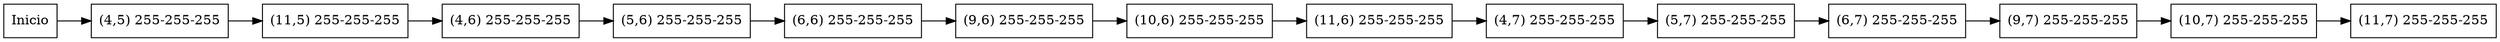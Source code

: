 digraph firsGraph{
node [shape=record];
rankdir=LR;
node0 [label=" Inicio "];
node1[label="(4,5) 255-255-255"];
node0-> node1;
node2[label="(11,5) 255-255-255"];
node1-> node2;
node3[label="(4,6) 255-255-255"];
node2-> node3;
node4[label="(5,6) 255-255-255"];
node3-> node4;
node5[label="(6,6) 255-255-255"];
node4-> node5;
node6[label="(9,6) 255-255-255"];
node5-> node6;
node7[label="(10,6) 255-255-255"];
node6-> node7;
node8[label="(11,6) 255-255-255"];
node7-> node8;
node9[label="(4,7) 255-255-255"];
node8-> node9;
node10[label="(5,7) 255-255-255"];
node9-> node10;
node11[label="(6,7) 255-255-255"];
node10-> node11;
node12[label="(9,7) 255-255-255"];
node11-> node12;
node13[label="(10,7) 255-255-255"];
node12-> node13;
node14[label="(11,7) 255-255-255"];
node13-> node14;
}
